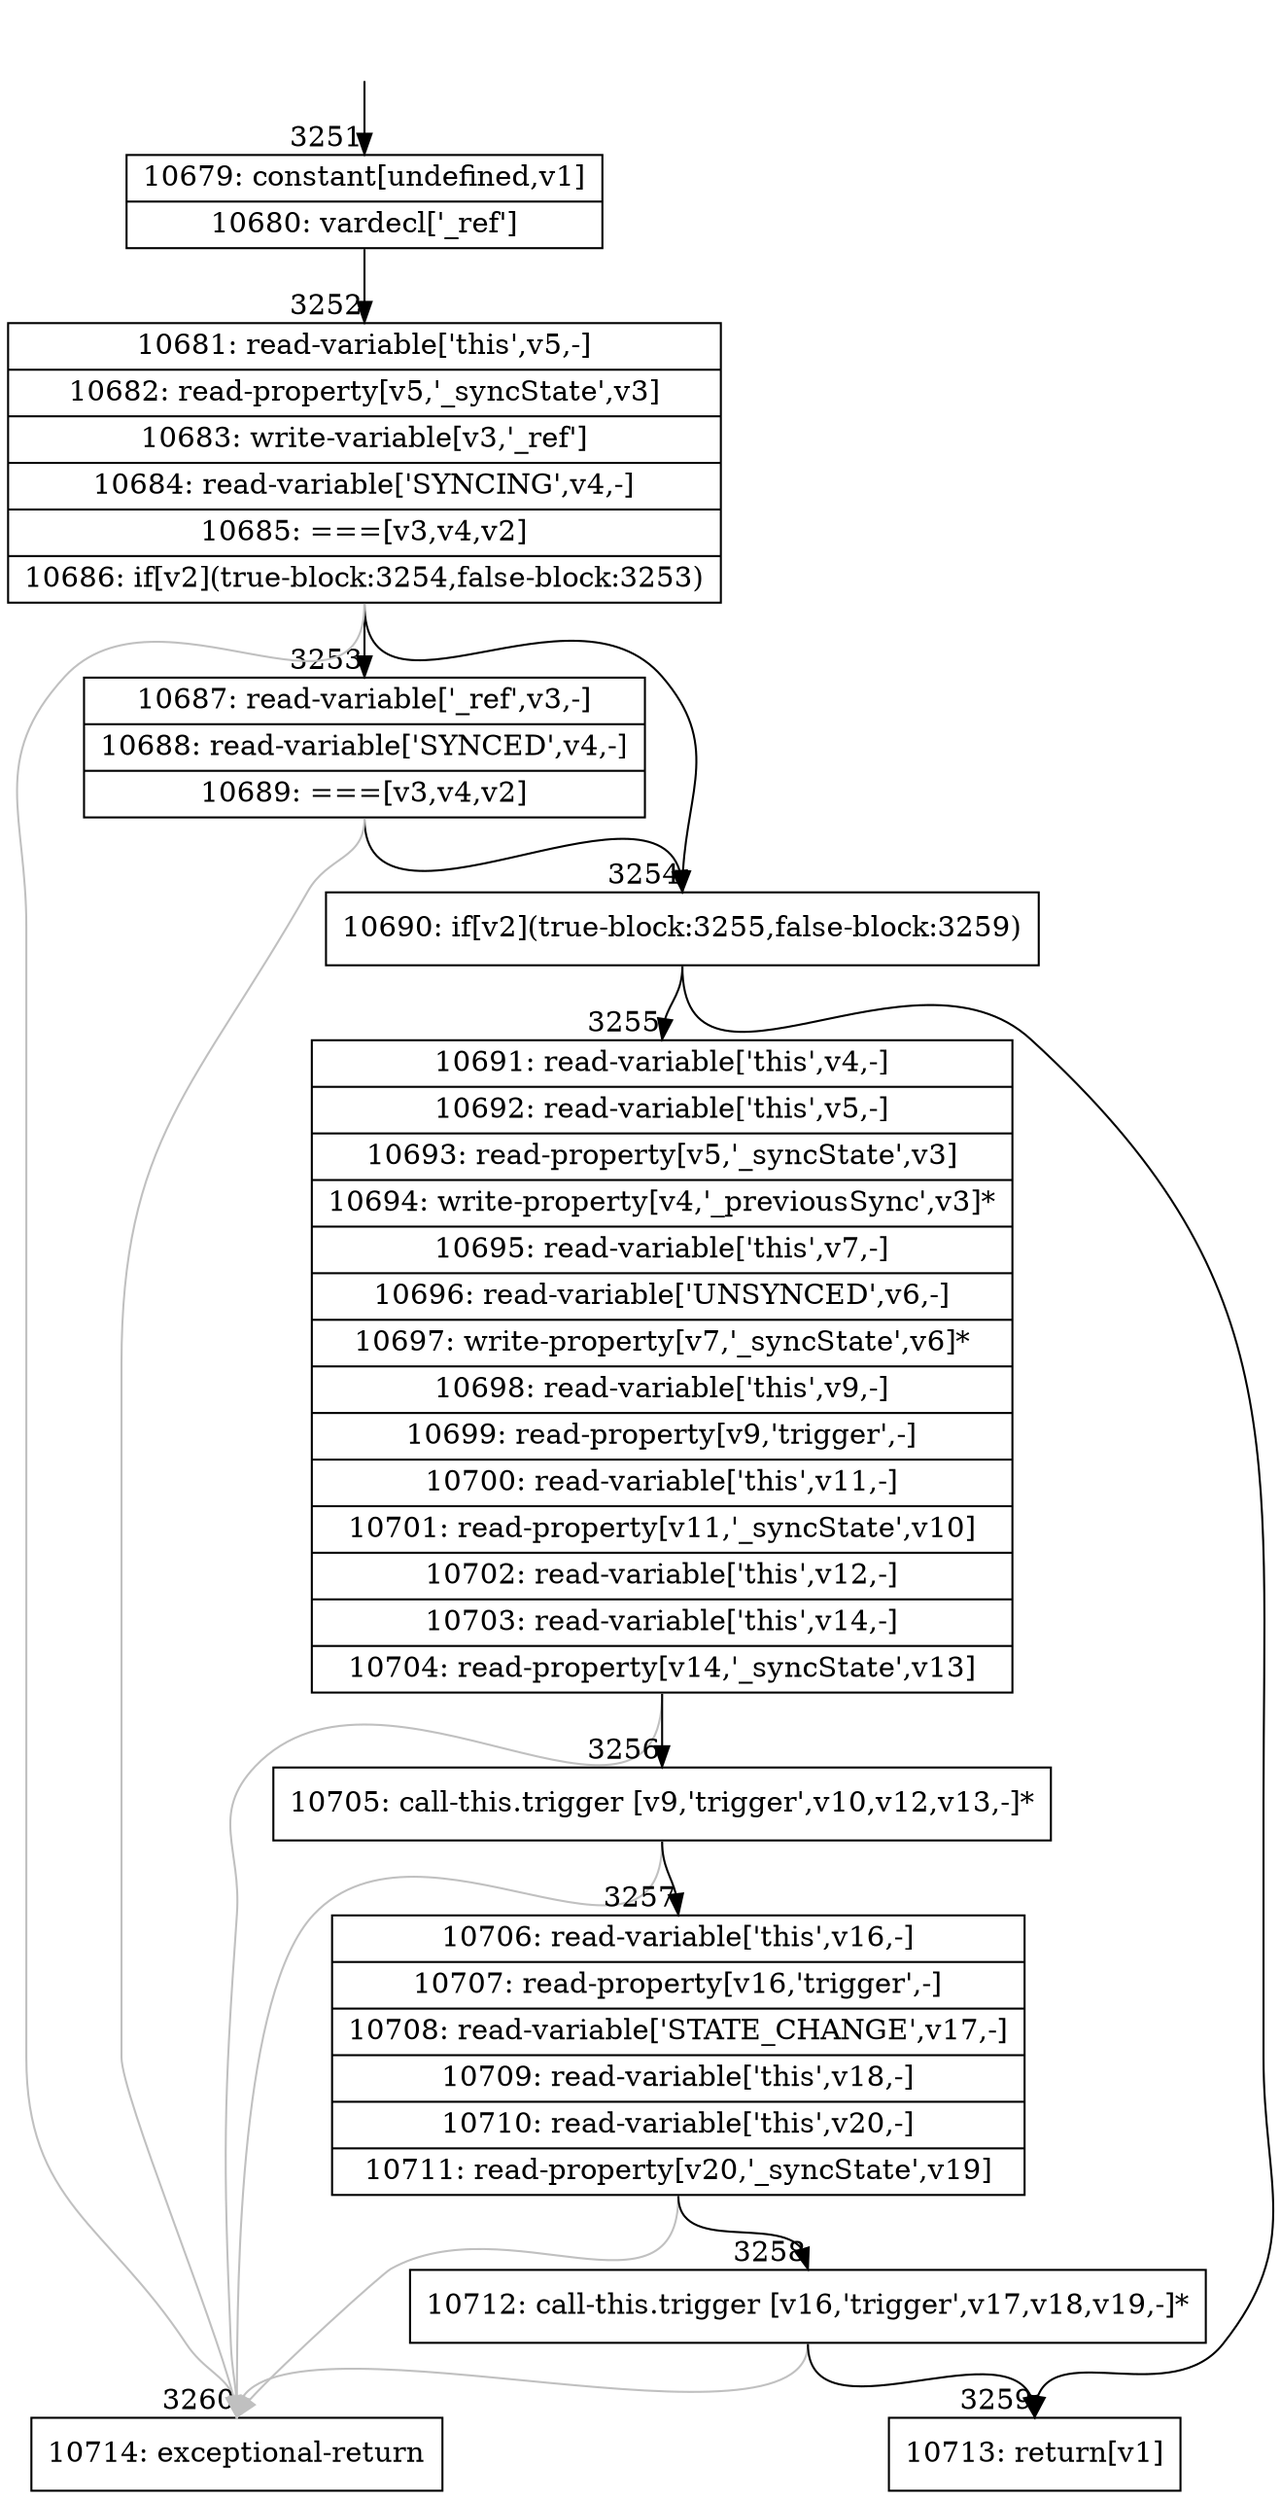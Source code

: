 digraph {
rankdir="TD"
BB_entry252[shape=none,label=""];
BB_entry252 -> BB3251 [tailport=s, headport=n, headlabel="    3251"]
BB3251 [shape=record label="{10679: constant[undefined,v1]|10680: vardecl['_ref']}" ] 
BB3251 -> BB3252 [tailport=s, headport=n, headlabel="      3252"]
BB3252 [shape=record label="{10681: read-variable['this',v5,-]|10682: read-property[v5,'_syncState',v3]|10683: write-variable[v3,'_ref']|10684: read-variable['SYNCING',v4,-]|10685: ===[v3,v4,v2]|10686: if[v2](true-block:3254,false-block:3253)}" ] 
BB3252 -> BB3254 [tailport=s, headport=n, headlabel="      3254"]
BB3252 -> BB3253 [tailport=s, headport=n, headlabel="      3253"]
BB3252 -> BB3260 [tailport=s, headport=n, color=gray, headlabel="      3260"]
BB3253 [shape=record label="{10687: read-variable['_ref',v3,-]|10688: read-variable['SYNCED',v4,-]|10689: ===[v3,v4,v2]}" ] 
BB3253 -> BB3254 [tailport=s, headport=n]
BB3253 -> BB3260 [tailport=s, headport=n, color=gray]
BB3254 [shape=record label="{10690: if[v2](true-block:3255,false-block:3259)}" ] 
BB3254 -> BB3255 [tailport=s, headport=n, headlabel="      3255"]
BB3254 -> BB3259 [tailport=s, headport=n, headlabel="      3259"]
BB3255 [shape=record label="{10691: read-variable['this',v4,-]|10692: read-variable['this',v5,-]|10693: read-property[v5,'_syncState',v3]|10694: write-property[v4,'_previousSync',v3]*|10695: read-variable['this',v7,-]|10696: read-variable['UNSYNCED',v6,-]|10697: write-property[v7,'_syncState',v6]*|10698: read-variable['this',v9,-]|10699: read-property[v9,'trigger',-]|10700: read-variable['this',v11,-]|10701: read-property[v11,'_syncState',v10]|10702: read-variable['this',v12,-]|10703: read-variable['this',v14,-]|10704: read-property[v14,'_syncState',v13]}" ] 
BB3255 -> BB3256 [tailport=s, headport=n, headlabel="      3256"]
BB3255 -> BB3260 [tailport=s, headport=n, color=gray]
BB3256 [shape=record label="{10705: call-this.trigger [v9,'trigger',v10,v12,v13,-]*}" ] 
BB3256 -> BB3257 [tailport=s, headport=n, headlabel="      3257"]
BB3256 -> BB3260 [tailport=s, headport=n, color=gray]
BB3257 [shape=record label="{10706: read-variable['this',v16,-]|10707: read-property[v16,'trigger',-]|10708: read-variable['STATE_CHANGE',v17,-]|10709: read-variable['this',v18,-]|10710: read-variable['this',v20,-]|10711: read-property[v20,'_syncState',v19]}" ] 
BB3257 -> BB3258 [tailport=s, headport=n, headlabel="      3258"]
BB3257 -> BB3260 [tailport=s, headport=n, color=gray]
BB3258 [shape=record label="{10712: call-this.trigger [v16,'trigger',v17,v18,v19,-]*}" ] 
BB3258 -> BB3259 [tailport=s, headport=n]
BB3258 -> BB3260 [tailport=s, headport=n, color=gray]
BB3259 [shape=record label="{10713: return[v1]}" ] 
BB3260 [shape=record label="{10714: exceptional-return}" ] 
//#$~ 2838
}
